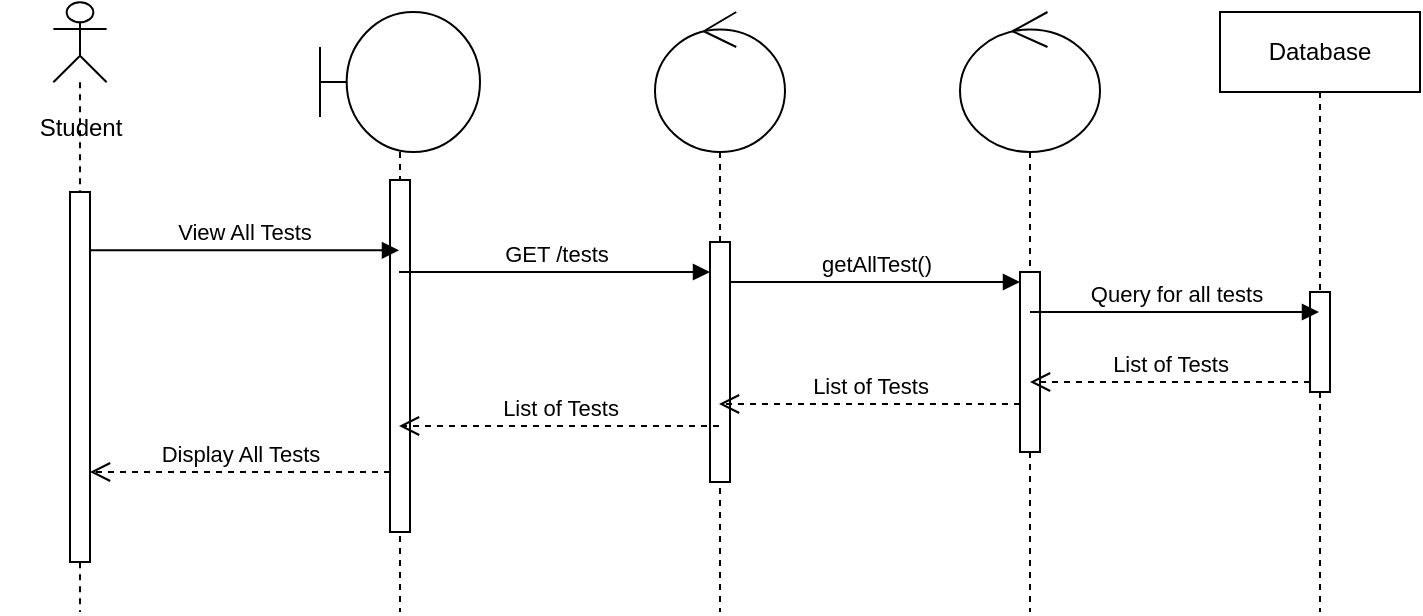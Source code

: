 <mxfile version="24.7.17">
  <diagram name="Page-1" id="2YBvvXClWsGukQMizWep">
    <mxGraphModel dx="794" dy="446" grid="1" gridSize="10" guides="1" tooltips="1" connect="1" arrows="1" fold="1" page="1" pageScale="1" pageWidth="850" pageHeight="1100" math="0" shadow="0">
      <root>
        <mxCell id="0" />
        <mxCell id="1" parent="0" />
        <mxCell id="HWQaElx85lBoZ3c3xv75-5" value="" style="group" vertex="1" connectable="0" parent="1">
          <mxGeometry x="70" y="45" width="80" height="295" as="geometry" />
        </mxCell>
        <mxCell id="HWQaElx85lBoZ3c3xv75-3" value="" style="shape=umlLifeline;perimeter=lifelinePerimeter;whiteSpace=wrap;html=1;container=1;dropTarget=0;collapsible=0;recursiveResize=0;outlineConnect=0;portConstraint=eastwest;newEdgeStyle={&quot;curved&quot;:0,&quot;rounded&quot;:0};participant=umlActor;" vertex="1" parent="HWQaElx85lBoZ3c3xv75-5">
          <mxGeometry x="26.667" y="-9.833" width="26.667" height="304.833" as="geometry" />
        </mxCell>
        <mxCell id="HWQaElx85lBoZ3c3xv75-4" value="Student" style="text;html=1;align=center;verticalAlign=middle;resizable=0;points=[];autosize=1;strokeColor=none;fillColor=none;" vertex="1" parent="HWQaElx85lBoZ3c3xv75-5">
          <mxGeometry x="10" y="38.061" width="60" height="30" as="geometry" />
        </mxCell>
        <mxCell id="HWQaElx85lBoZ3c3xv75-12" value="" style="html=1;points=[[0,0,0,0,5],[0,1,0,0,-5],[1,0,0,0,5],[1,1,0,0,-5]];perimeter=orthogonalPerimeter;outlineConnect=0;targetShapes=umlLifeline;portConstraint=eastwest;newEdgeStyle={&quot;curved&quot;:0,&quot;rounded&quot;:0};" vertex="1" parent="HWQaElx85lBoZ3c3xv75-5">
          <mxGeometry x="35" y="85" width="10" height="185" as="geometry" />
        </mxCell>
        <mxCell id="HWQaElx85lBoZ3c3xv75-6" value="" style="shape=umlLifeline;perimeter=lifelinePerimeter;whiteSpace=wrap;html=1;container=1;dropTarget=0;collapsible=0;recursiveResize=0;outlineConnect=0;portConstraint=eastwest;newEdgeStyle={&quot;curved&quot;:0,&quot;rounded&quot;:0};participant=umlBoundary;size=70;" vertex="1" parent="1">
          <mxGeometry x="230" y="40" width="80" height="300" as="geometry" />
        </mxCell>
        <mxCell id="HWQaElx85lBoZ3c3xv75-13" value="" style="html=1;points=[[0,0,0,0,5],[0,1,0,0,-5],[1,0,0,0,5],[1,1,0,0,-5]];perimeter=orthogonalPerimeter;outlineConnect=0;targetShapes=umlLifeline;portConstraint=eastwest;newEdgeStyle={&quot;curved&quot;:0,&quot;rounded&quot;:0};" vertex="1" parent="HWQaElx85lBoZ3c3xv75-6">
          <mxGeometry x="35" y="84" width="10" height="176" as="geometry" />
        </mxCell>
        <mxCell id="HWQaElx85lBoZ3c3xv75-9" value="" style="shape=umlLifeline;perimeter=lifelinePerimeter;whiteSpace=wrap;html=1;container=1;dropTarget=0;collapsible=0;recursiveResize=0;outlineConnect=0;portConstraint=eastwest;newEdgeStyle={&quot;curved&quot;:0,&quot;rounded&quot;:0};participant=umlControl;size=70;" vertex="1" parent="1">
          <mxGeometry x="397.5" y="40" width="65" height="300" as="geometry" />
        </mxCell>
        <mxCell id="HWQaElx85lBoZ3c3xv75-15" value="" style="html=1;points=[[0,0,0,0,5],[0,1,0,0,-5],[1,0,0,0,5],[1,1,0,0,-5]];perimeter=orthogonalPerimeter;outlineConnect=0;targetShapes=umlLifeline;portConstraint=eastwest;newEdgeStyle={&quot;curved&quot;:0,&quot;rounded&quot;:0};" vertex="1" parent="HWQaElx85lBoZ3c3xv75-9">
          <mxGeometry x="27.5" y="115" width="10" height="120" as="geometry" />
        </mxCell>
        <mxCell id="HWQaElx85lBoZ3c3xv75-10" value="" style="shape=umlLifeline;perimeter=lifelinePerimeter;whiteSpace=wrap;html=1;container=1;dropTarget=0;collapsible=0;recursiveResize=0;outlineConnect=0;portConstraint=eastwest;newEdgeStyle={&quot;curved&quot;:0,&quot;rounded&quot;:0};participant=umlControl;size=70;" vertex="1" parent="1">
          <mxGeometry x="550" y="40" width="70" height="300" as="geometry" />
        </mxCell>
        <mxCell id="HWQaElx85lBoZ3c3xv75-17" value="" style="html=1;points=[[0,0,0,0,5],[0,1,0,0,-5],[1,0,0,0,5],[1,1,0,0,-5]];perimeter=orthogonalPerimeter;outlineConnect=0;targetShapes=umlLifeline;portConstraint=eastwest;newEdgeStyle={&quot;curved&quot;:0,&quot;rounded&quot;:0};" vertex="1" parent="HWQaElx85lBoZ3c3xv75-10">
          <mxGeometry x="30" y="130" width="10" height="90" as="geometry" />
        </mxCell>
        <mxCell id="HWQaElx85lBoZ3c3xv75-11" value="Database" style="shape=umlLifeline;perimeter=lifelinePerimeter;whiteSpace=wrap;html=1;container=1;dropTarget=0;collapsible=0;recursiveResize=0;outlineConnect=0;portConstraint=eastwest;newEdgeStyle={&quot;curved&quot;:0,&quot;rounded&quot;:0};" vertex="1" parent="1">
          <mxGeometry x="680" y="40" width="100" height="300" as="geometry" />
        </mxCell>
        <mxCell id="HWQaElx85lBoZ3c3xv75-19" value="" style="html=1;points=[[0,0,0,0,5],[0,1,0,0,-5],[1,0,0,0,5],[1,1,0,0,-5]];perimeter=orthogonalPerimeter;outlineConnect=0;targetShapes=umlLifeline;portConstraint=eastwest;newEdgeStyle={&quot;curved&quot;:0,&quot;rounded&quot;:0};" vertex="1" parent="HWQaElx85lBoZ3c3xv75-11">
          <mxGeometry x="45" y="140" width="10" height="50" as="geometry" />
        </mxCell>
        <mxCell id="HWQaElx85lBoZ3c3xv75-14" value="View All Tests" style="html=1;verticalAlign=bottom;endArrow=block;curved=0;rounded=0;" edge="1" parent="1" target="HWQaElx85lBoZ3c3xv75-6">
          <mxGeometry width="80" relative="1" as="geometry">
            <mxPoint x="114.997" y="159.168" as="sourcePoint" />
            <mxPoint x="299.5" y="159.168" as="targetPoint" />
          </mxGeometry>
        </mxCell>
        <mxCell id="HWQaElx85lBoZ3c3xv75-16" value="GET /tests" style="html=1;verticalAlign=bottom;endArrow=block;curved=0;rounded=0;" edge="1" parent="1">
          <mxGeometry width="80" relative="1" as="geometry">
            <mxPoint x="269.5" y="170" as="sourcePoint" />
            <mxPoint x="425" y="170" as="targetPoint" />
          </mxGeometry>
        </mxCell>
        <mxCell id="HWQaElx85lBoZ3c3xv75-18" value="getAllTest()" style="html=1;verticalAlign=bottom;endArrow=block;curved=0;rounded=0;entryX=0;entryY=0;entryDx=0;entryDy=5;entryPerimeter=0;" edge="1" parent="1" source="HWQaElx85lBoZ3c3xv75-15" target="HWQaElx85lBoZ3c3xv75-17">
          <mxGeometry width="80" relative="1" as="geometry">
            <mxPoint x="450" y="184" as="sourcePoint" />
            <mxPoint x="569.5" y="184" as="targetPoint" />
          </mxGeometry>
        </mxCell>
        <mxCell id="HWQaElx85lBoZ3c3xv75-20" value="Query for all tests" style="html=1;verticalAlign=bottom;endArrow=block;curved=0;rounded=0;" edge="1" parent="1" source="HWQaElx85lBoZ3c3xv75-10" target="HWQaElx85lBoZ3c3xv75-11">
          <mxGeometry width="80" relative="1" as="geometry">
            <mxPoint x="610" y="160" as="sourcePoint" />
            <mxPoint x="690" y="160" as="targetPoint" />
          </mxGeometry>
        </mxCell>
        <mxCell id="HWQaElx85lBoZ3c3xv75-21" value="List of Tests" style="html=1;verticalAlign=bottom;endArrow=open;dashed=1;endSize=8;curved=0;rounded=0;exitX=0;exitY=1;exitDx=0;exitDy=-5;exitPerimeter=0;" edge="1" parent="1" source="HWQaElx85lBoZ3c3xv75-19" target="HWQaElx85lBoZ3c3xv75-10">
          <mxGeometry relative="1" as="geometry">
            <mxPoint x="719.5" y="226" as="sourcePoint" />
            <mxPoint x="569.5" y="226" as="targetPoint" />
          </mxGeometry>
        </mxCell>
        <mxCell id="HWQaElx85lBoZ3c3xv75-22" value="List of Tests" style="html=1;verticalAlign=bottom;endArrow=open;dashed=1;endSize=8;curved=0;rounded=0;" edge="1" parent="1">
          <mxGeometry relative="1" as="geometry">
            <mxPoint x="580" y="236" as="sourcePoint" />
            <mxPoint x="429.5" y="236" as="targetPoint" />
          </mxGeometry>
        </mxCell>
        <mxCell id="HWQaElx85lBoZ3c3xv75-23" value="List of Tests" style="html=1;verticalAlign=bottom;endArrow=open;dashed=1;endSize=8;curved=0;rounded=0;" edge="1" parent="1">
          <mxGeometry relative="1" as="geometry">
            <mxPoint x="429.5" y="247" as="sourcePoint" />
            <mxPoint x="269.5" y="247" as="targetPoint" />
          </mxGeometry>
        </mxCell>
        <mxCell id="HWQaElx85lBoZ3c3xv75-24" value="Display All Tests" style="html=1;verticalAlign=bottom;endArrow=open;dashed=1;endSize=8;curved=0;rounded=0;" edge="1" parent="1">
          <mxGeometry relative="1" as="geometry">
            <mxPoint x="265" y="270" as="sourcePoint" />
            <mxPoint x="115" y="270" as="targetPoint" />
          </mxGeometry>
        </mxCell>
      </root>
    </mxGraphModel>
  </diagram>
</mxfile>
